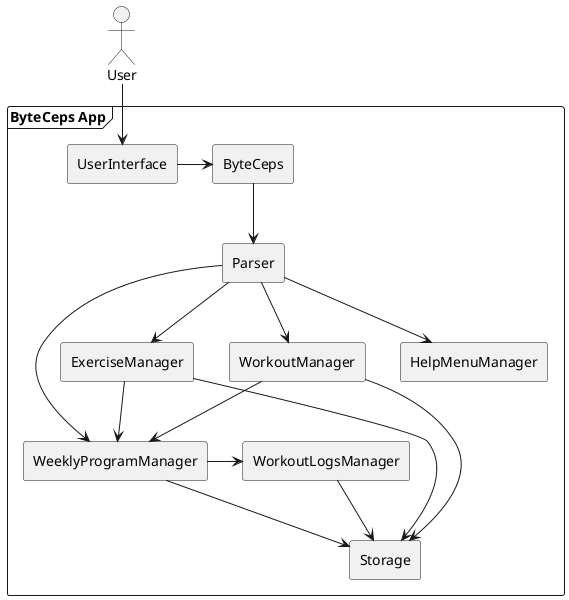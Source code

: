 @startuml
hide footbox

actor User
'box  #white
'frame     ""f"
'participant user2
'participant AthletiCLI
'participant Ui
'participant Parser
'participant Data
'participant Storage
'participant Commands
frame "ByteCeps App"{
rectangle ByteCeps
rectangle UserInterface
rectangle Parser
rectangle ExerciseManager
rectangle WorkoutManager
rectangle WeeklyProgramManager
rectangle WorkoutLogsManager
rectangle HelpMenuManager
rectangle Storage
'end rectangle

}
'end frame
'end box

User -d-> UserInterface
UserInterface -r-> ByteCeps
ByteCeps -d-> Parser
Parser -d-> ExerciseManager
Parser -d-> WorkoutManager
Parser -d-> WeeklyProgramManager
Parser -d-> HelpMenuManager
ExerciseManager -d-> WeeklyProgramManager
WorkoutManager -d-> WeeklyProgramManager
WeeklyProgramManager -r-> WorkoutLogsManager
WorkoutLogsManager -d-> Storage
WeeklyProgramManager -d-> Storage
ExerciseManager -d-> Storage
WorkoutManager -d-> Storage


@enduml